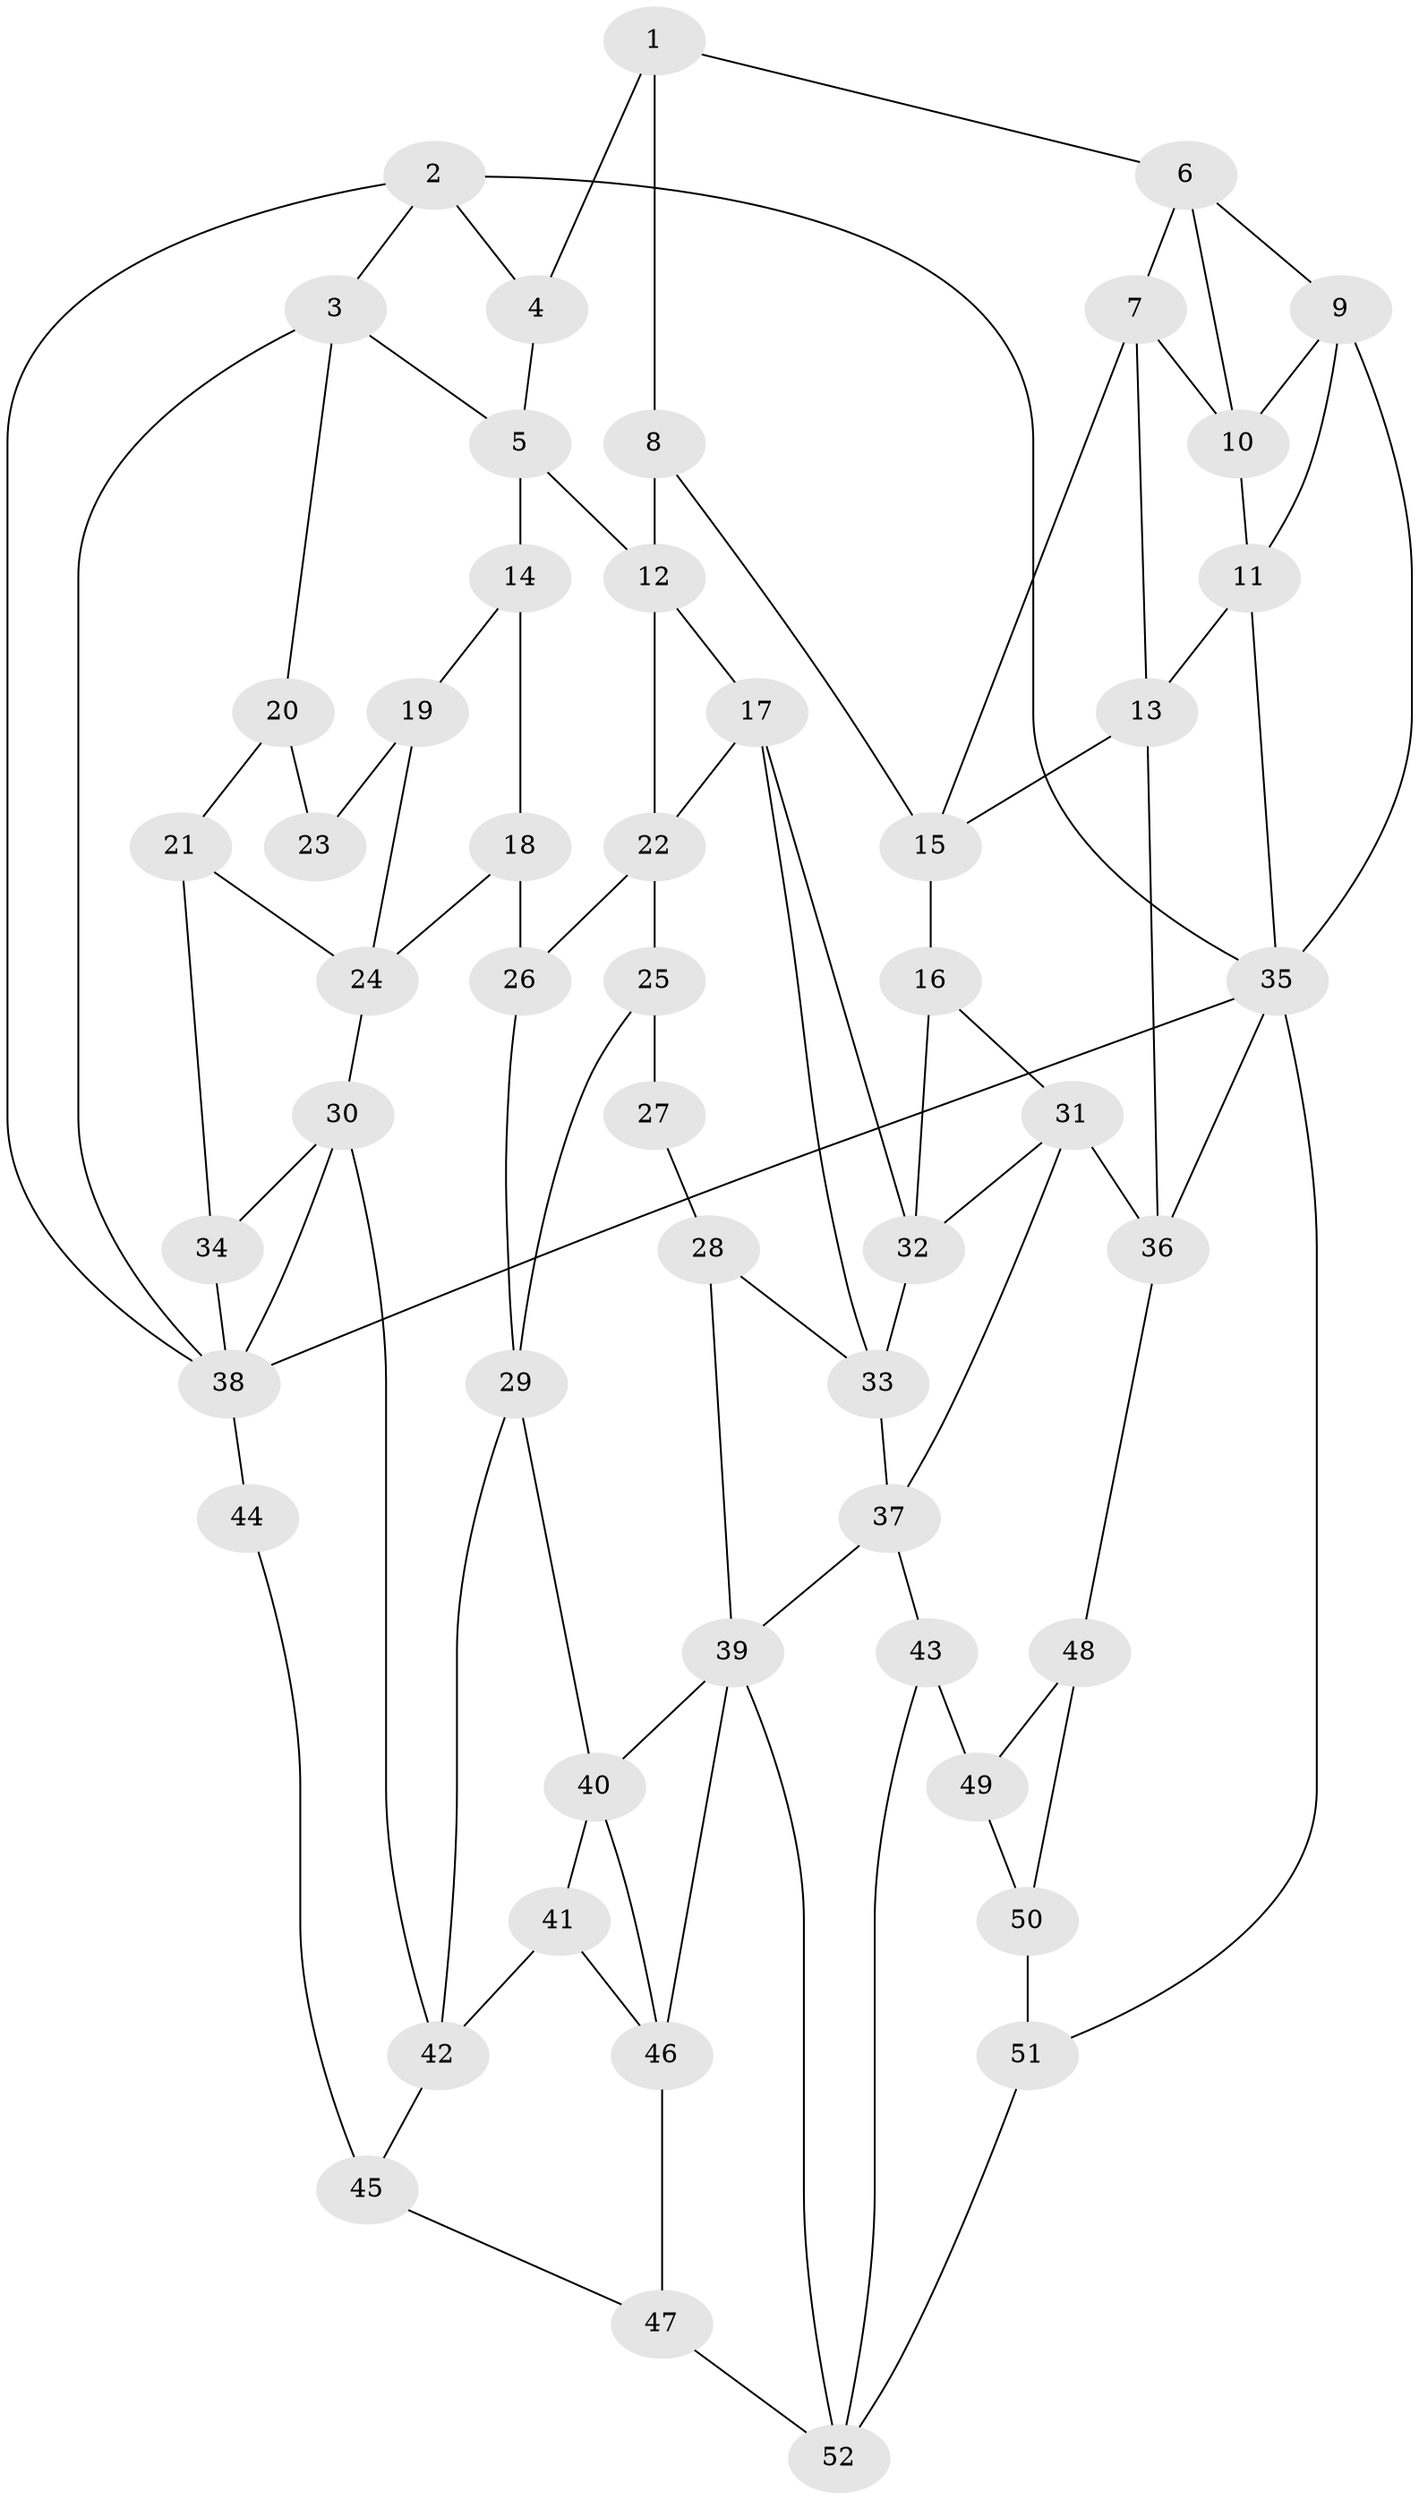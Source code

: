 // original degree distribution, {3: 0.038834951456310676, 4: 0.21359223300970873, 5: 0.5242718446601942, 6: 0.22330097087378642}
// Generated by graph-tools (version 1.1) at 2025/27/03/09/25 03:27:13]
// undirected, 52 vertices, 93 edges
graph export_dot {
graph [start="1"]
  node [color=gray90,style=filled];
  1;
  2;
  3;
  4;
  5;
  6;
  7;
  8;
  9;
  10;
  11;
  12;
  13;
  14;
  15;
  16;
  17;
  18;
  19;
  20;
  21;
  22;
  23;
  24;
  25;
  26;
  27;
  28;
  29;
  30;
  31;
  32;
  33;
  34;
  35;
  36;
  37;
  38;
  39;
  40;
  41;
  42;
  43;
  44;
  45;
  46;
  47;
  48;
  49;
  50;
  51;
  52;
  1 -- 4 [weight=2.0];
  1 -- 6 [weight=1.0];
  1 -- 8 [weight=2.0];
  2 -- 3 [weight=1.0];
  2 -- 4 [weight=1.0];
  2 -- 35 [weight=1.0];
  2 -- 38 [weight=1.0];
  3 -- 5 [weight=1.0];
  3 -- 20 [weight=1.0];
  3 -- 38 [weight=1.0];
  4 -- 5 [weight=1.0];
  5 -- 12 [weight=1.0];
  5 -- 14 [weight=1.0];
  6 -- 7 [weight=1.0];
  6 -- 9 [weight=1.0];
  6 -- 10 [weight=1.0];
  7 -- 10 [weight=1.0];
  7 -- 13 [weight=1.0];
  7 -- 15 [weight=1.0];
  8 -- 12 [weight=1.0];
  8 -- 15 [weight=1.0];
  9 -- 10 [weight=1.0];
  9 -- 11 [weight=1.0];
  9 -- 35 [weight=1.0];
  10 -- 11 [weight=1.0];
  11 -- 13 [weight=1.0];
  11 -- 35 [weight=1.0];
  12 -- 17 [weight=1.0];
  12 -- 22 [weight=1.0];
  13 -- 15 [weight=1.0];
  13 -- 36 [weight=1.0];
  14 -- 18 [weight=1.0];
  14 -- 19 [weight=1.0];
  15 -- 16 [weight=1.0];
  16 -- 31 [weight=1.0];
  16 -- 32 [weight=1.0];
  17 -- 22 [weight=1.0];
  17 -- 32 [weight=1.0];
  17 -- 33 [weight=1.0];
  18 -- 24 [weight=1.0];
  18 -- 26 [weight=2.0];
  19 -- 23 [weight=2.0];
  19 -- 24 [weight=1.0];
  20 -- 21 [weight=1.0];
  20 -- 23 [weight=2.0];
  21 -- 24 [weight=1.0];
  21 -- 34 [weight=1.0];
  22 -- 25 [weight=1.0];
  22 -- 26 [weight=1.0];
  24 -- 30 [weight=1.0];
  25 -- 27 [weight=2.0];
  25 -- 29 [weight=1.0];
  26 -- 29 [weight=1.0];
  27 -- 28 [weight=2.0];
  28 -- 33 [weight=1.0];
  28 -- 39 [weight=1.0];
  29 -- 40 [weight=1.0];
  29 -- 42 [weight=1.0];
  30 -- 34 [weight=1.0];
  30 -- 38 [weight=1.0];
  30 -- 42 [weight=1.0];
  31 -- 32 [weight=1.0];
  31 -- 36 [weight=1.0];
  31 -- 37 [weight=1.0];
  32 -- 33 [weight=1.0];
  33 -- 37 [weight=1.0];
  34 -- 38 [weight=2.0];
  35 -- 36 [weight=1.0];
  35 -- 38 [weight=1.0];
  35 -- 51 [weight=1.0];
  36 -- 48 [weight=1.0];
  37 -- 39 [weight=1.0];
  37 -- 43 [weight=1.0];
  38 -- 44 [weight=2.0];
  39 -- 40 [weight=1.0];
  39 -- 46 [weight=1.0];
  39 -- 52 [weight=1.0];
  40 -- 41 [weight=1.0];
  40 -- 46 [weight=1.0];
  41 -- 42 [weight=1.0];
  41 -- 46 [weight=1.0];
  42 -- 45 [weight=1.0];
  43 -- 49 [weight=2.0];
  43 -- 52 [weight=1.0];
  44 -- 45 [weight=2.0];
  45 -- 47 [weight=1.0];
  46 -- 47 [weight=1.0];
  47 -- 52 [weight=1.0];
  48 -- 49 [weight=1.0];
  48 -- 50 [weight=1.0];
  49 -- 50 [weight=1.0];
  50 -- 51 [weight=1.0];
  51 -- 52 [weight=1.0];
}
